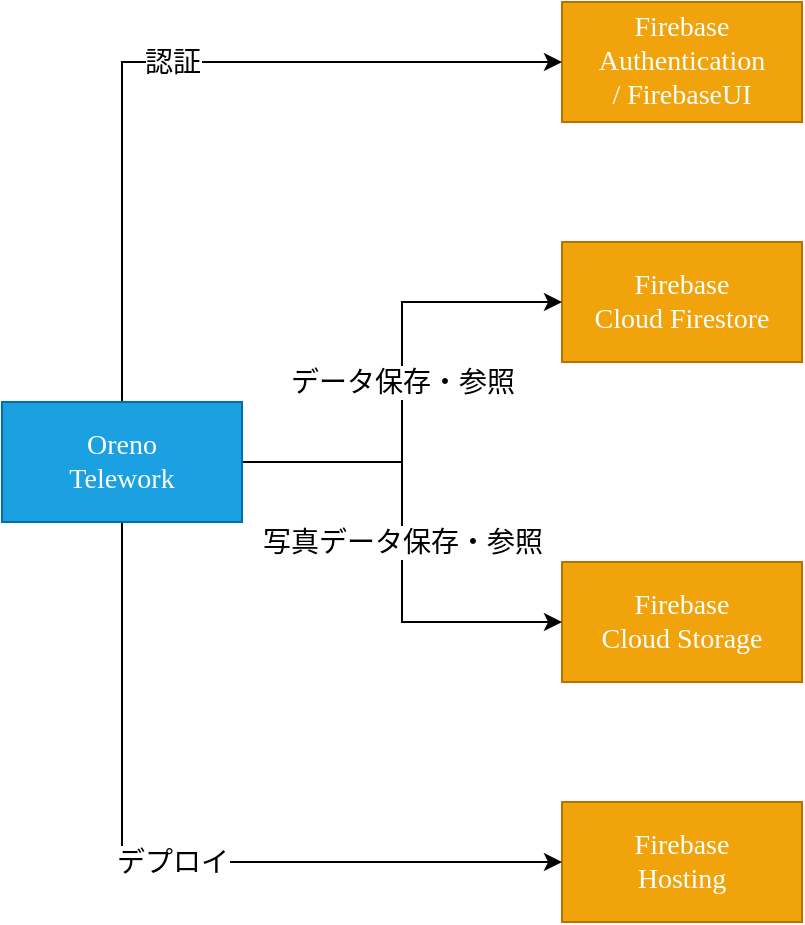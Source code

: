 <mxfile version="13.1.3">
    <diagram id="6hGFLwfOUW9BJ-s0fimq" name="Page-1">
        <mxGraphModel dx="768" dy="739" grid="1" gridSize="10" guides="1" tooltips="1" connect="1" arrows="1" fold="1" page="1" pageScale="1" pageWidth="827" pageHeight="1169" math="0" shadow="0">
            <root>
                <mxCell id="0"/>
                <mxCell id="1" parent="0"/>
                <mxCell id="2" value="Firebase&lt;br style=&quot;font-size: 14px;&quot;&gt;Cloud Firestore" style="rounded=0;whiteSpace=wrap;html=1;fillColor=#f0a30a;strokeColor=#BD7000;fontColor=#ffffff;fontFamily=Lucida Console;fontSize=14;" parent="1" vertex="1">
                    <mxGeometry x="360" y="160" width="120" height="60" as="geometry"/>
                </mxCell>
                <mxCell id="3" value="Firebase&lt;br style=&quot;font-size: 14px;&quot;&gt;Authentication&lt;br style=&quot;font-size: 14px;&quot;&gt;/ FirebaseUI" style="rounded=0;whiteSpace=wrap;html=1;fillColor=#f0a30a;strokeColor=#BD7000;fontColor=#ffffff;fontFamily=Lucida Console;fontSize=14;" parent="1" vertex="1">
                    <mxGeometry x="360" y="40" width="120" height="60" as="geometry"/>
                </mxCell>
                <mxCell id="5" value="Firebase&lt;br style=&quot;font-size: 14px;&quot;&gt;Cloud Storage" style="rounded=0;whiteSpace=wrap;html=1;fillColor=#f0a30a;strokeColor=#BD7000;fontColor=#ffffff;fontFamily=Lucida Console;fontSize=14;" parent="1" vertex="1">
                    <mxGeometry x="360" y="320" width="120" height="60" as="geometry"/>
                </mxCell>
                <mxCell id="6" value="Firebase&lt;br style=&quot;font-size: 14px;&quot;&gt;Hosting" style="rounded=0;whiteSpace=wrap;html=1;fillColor=#f0a30a;strokeColor=#BD7000;fontColor=#ffffff;fontFamily=Lucida Console;fontSize=14;" parent="1" vertex="1">
                    <mxGeometry x="360" y="440" width="120" height="60" as="geometry"/>
                </mxCell>
                <mxCell id="9" value="データ保存・参照" style="edgeStyle=orthogonalEdgeStyle;rounded=0;orthogonalLoop=1;jettySize=auto;html=1;exitX=1;exitY=0.5;exitDx=0;exitDy=0;entryX=0;entryY=0.5;entryDx=0;entryDy=0;fontSize=14;" edge="1" parent="1" source="7" target="2">
                    <mxGeometry relative="1" as="geometry"/>
                </mxCell>
                <mxCell id="10" value="写真データ保存・参照" style="edgeStyle=orthogonalEdgeStyle;rounded=0;orthogonalLoop=1;jettySize=auto;html=1;exitX=1;exitY=0.5;exitDx=0;exitDy=0;entryX=0;entryY=0.5;entryDx=0;entryDy=0;fontSize=14;" edge="1" parent="1" source="7" target="5">
                    <mxGeometry relative="1" as="geometry"/>
                </mxCell>
                <mxCell id="11" value="デプロイ" style="edgeStyle=orthogonalEdgeStyle;rounded=0;orthogonalLoop=1;jettySize=auto;html=1;exitX=0.5;exitY=1;exitDx=0;exitDy=0;entryX=0;entryY=0.5;entryDx=0;entryDy=0;fontSize=14;" edge="1" parent="1" source="7" target="6">
                    <mxGeometry relative="1" as="geometry"/>
                </mxCell>
                <mxCell id="12" value="認証" style="edgeStyle=orthogonalEdgeStyle;rounded=0;orthogonalLoop=1;jettySize=auto;html=1;exitX=0.5;exitY=0;exitDx=0;exitDy=0;entryX=0;entryY=0.5;entryDx=0;entryDy=0;fontSize=14;" edge="1" parent="1" source="7" target="3">
                    <mxGeometry relative="1" as="geometry"/>
                </mxCell>
                <mxCell id="7" value="Oreno&lt;br style=&quot;font-size: 14px;&quot;&gt;Telework" style="rounded=0;whiteSpace=wrap;html=1;fillColor=#1ba1e2;strokeColor=#006EAF;fontColor=#ffffff;fontFamily=Lucida Console;fontSize=14;" parent="1" vertex="1">
                    <mxGeometry x="80" y="240" width="120" height="60" as="geometry"/>
                </mxCell>
            </root>
        </mxGraphModel>
    </diagram>
</mxfile>